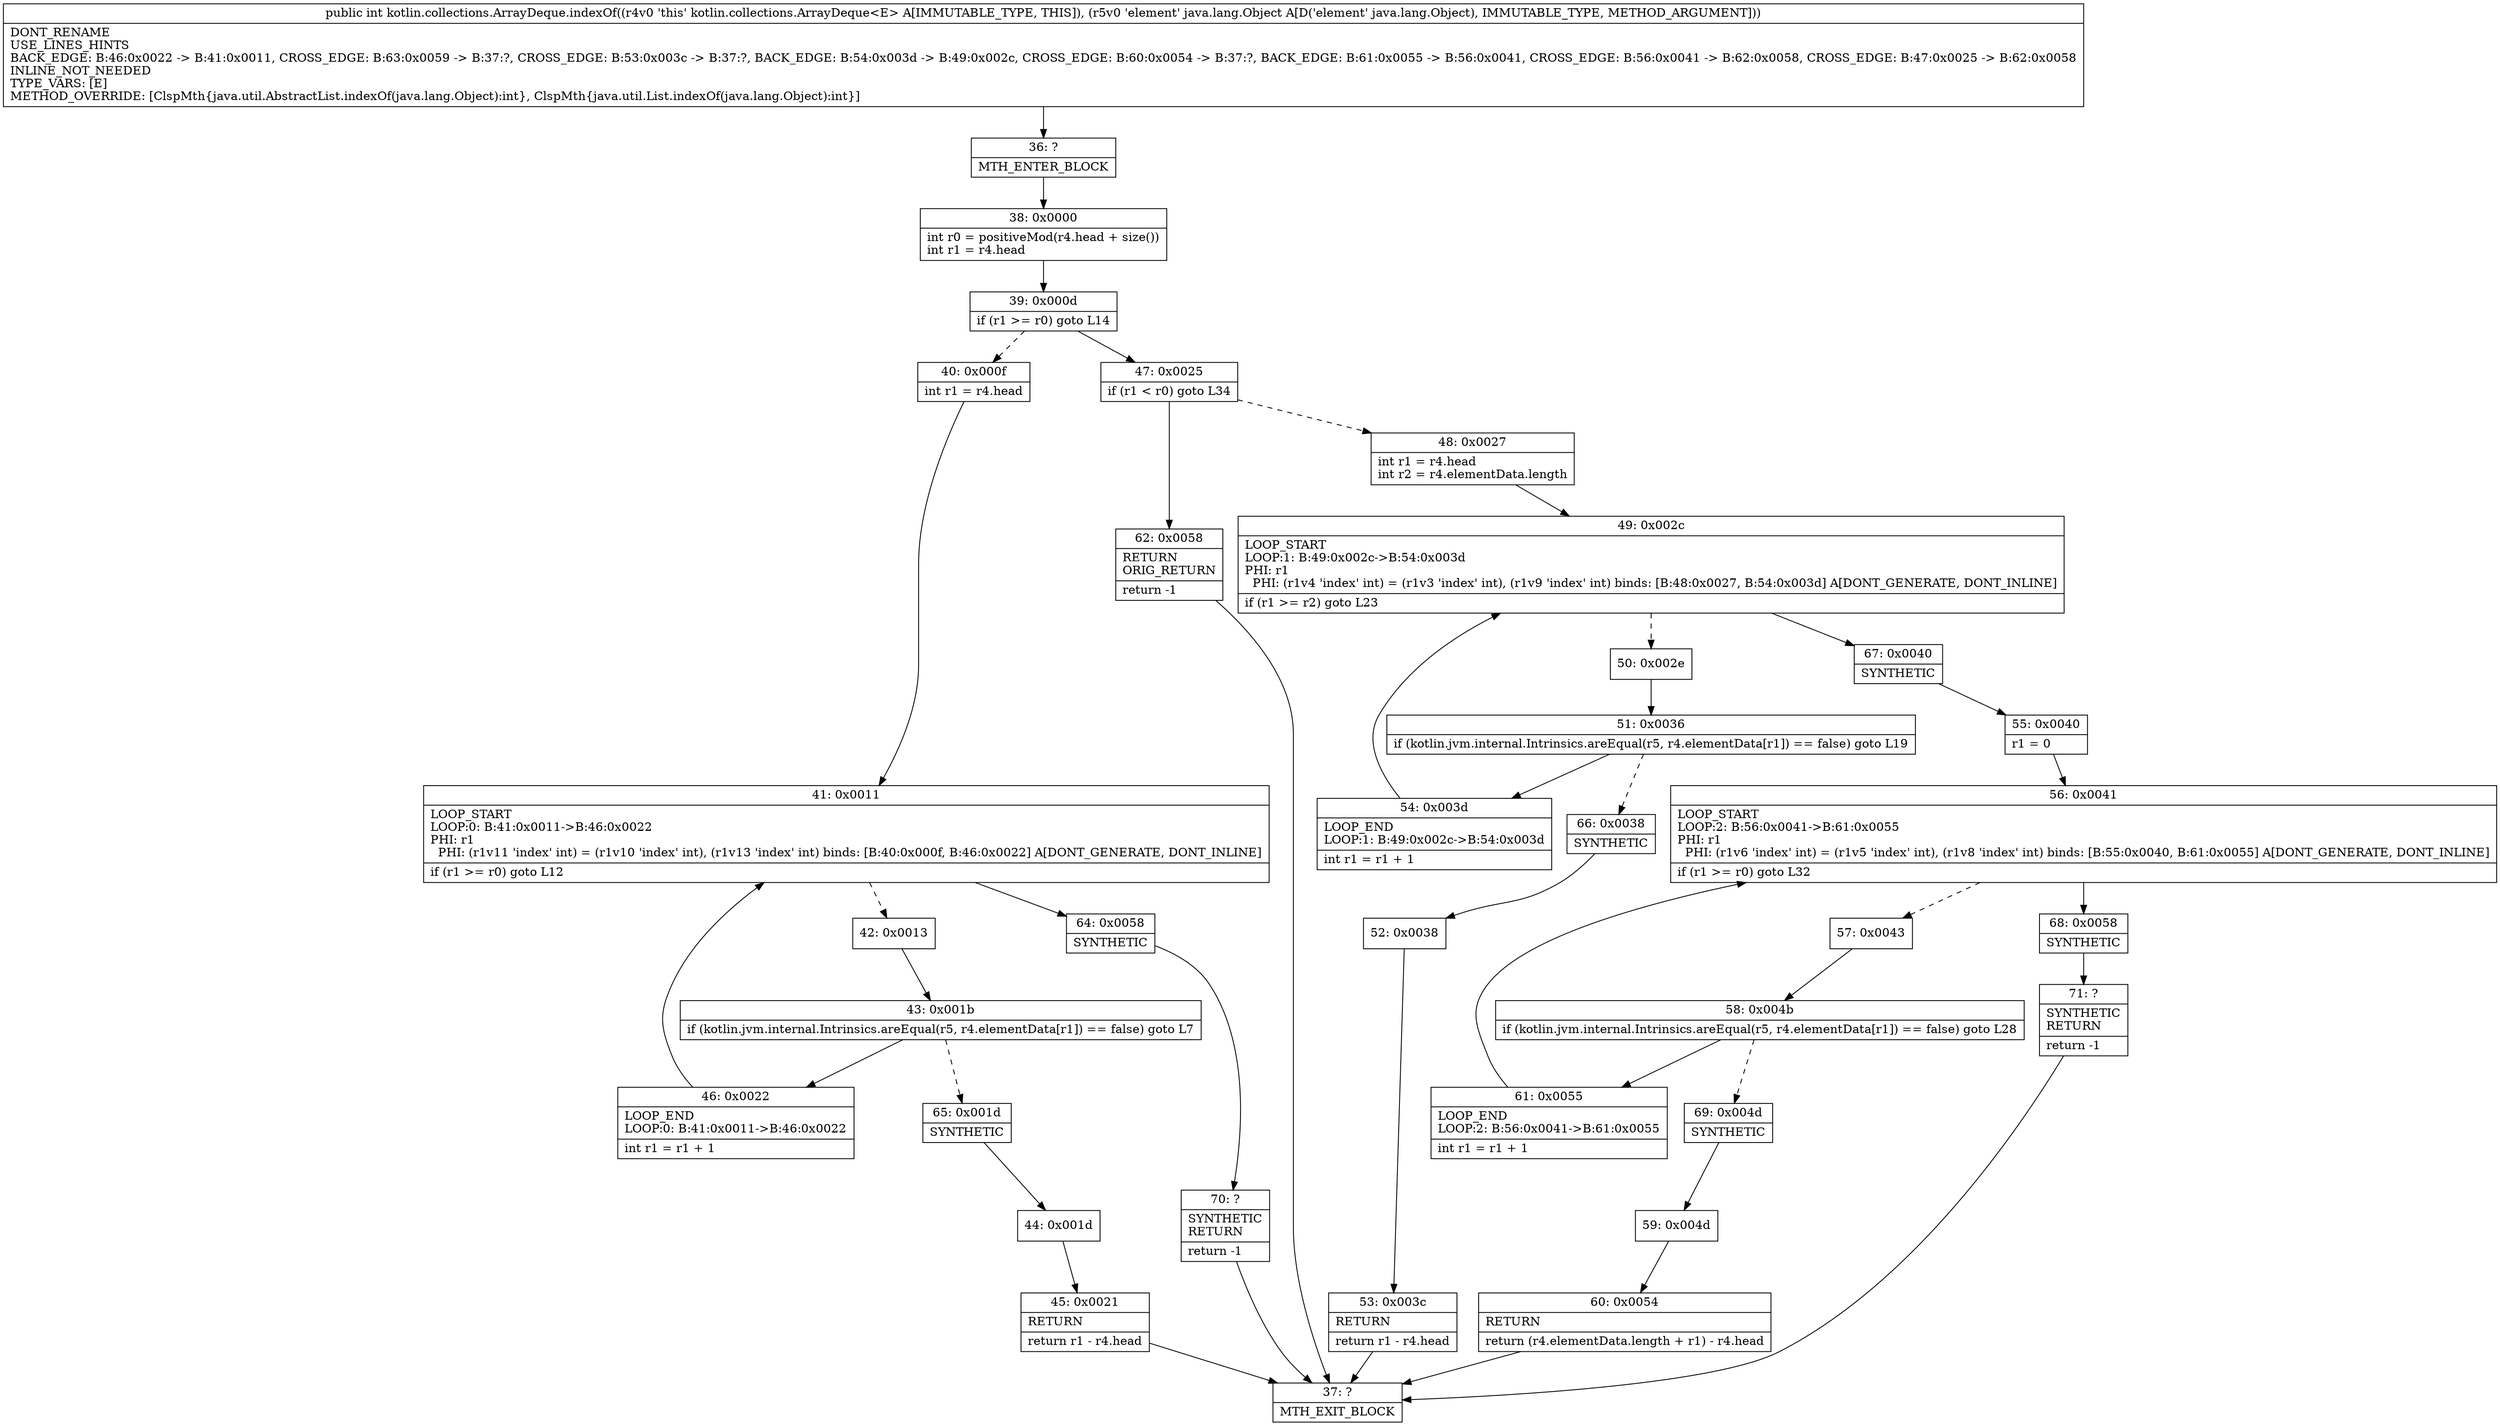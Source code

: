 digraph "CFG forkotlin.collections.ArrayDeque.indexOf(Ljava\/lang\/Object;)I" {
Node_36 [shape=record,label="{36\:\ ?|MTH_ENTER_BLOCK\l}"];
Node_38 [shape=record,label="{38\:\ 0x0000|int r0 = positiveMod(r4.head + size())\lint r1 = r4.head\l}"];
Node_39 [shape=record,label="{39\:\ 0x000d|if (r1 \>= r0) goto L14\l}"];
Node_40 [shape=record,label="{40\:\ 0x000f|int r1 = r4.head\l}"];
Node_41 [shape=record,label="{41\:\ 0x0011|LOOP_START\lLOOP:0: B:41:0x0011\-\>B:46:0x0022\lPHI: r1 \l  PHI: (r1v11 'index' int) = (r1v10 'index' int), (r1v13 'index' int) binds: [B:40:0x000f, B:46:0x0022] A[DONT_GENERATE, DONT_INLINE]\l|if (r1 \>= r0) goto L12\l}"];
Node_42 [shape=record,label="{42\:\ 0x0013}"];
Node_43 [shape=record,label="{43\:\ 0x001b|if (kotlin.jvm.internal.Intrinsics.areEqual(r5, r4.elementData[r1]) == false) goto L7\l}"];
Node_46 [shape=record,label="{46\:\ 0x0022|LOOP_END\lLOOP:0: B:41:0x0011\-\>B:46:0x0022\l|int r1 = r1 + 1\l}"];
Node_65 [shape=record,label="{65\:\ 0x001d|SYNTHETIC\l}"];
Node_44 [shape=record,label="{44\:\ 0x001d}"];
Node_45 [shape=record,label="{45\:\ 0x0021|RETURN\l|return r1 \- r4.head\l}"];
Node_37 [shape=record,label="{37\:\ ?|MTH_EXIT_BLOCK\l}"];
Node_64 [shape=record,label="{64\:\ 0x0058|SYNTHETIC\l}"];
Node_70 [shape=record,label="{70\:\ ?|SYNTHETIC\lRETURN\l|return \-1\l}"];
Node_47 [shape=record,label="{47\:\ 0x0025|if (r1 \< r0) goto L34\l}"];
Node_48 [shape=record,label="{48\:\ 0x0027|int r1 = r4.head\lint r2 = r4.elementData.length\l}"];
Node_49 [shape=record,label="{49\:\ 0x002c|LOOP_START\lLOOP:1: B:49:0x002c\-\>B:54:0x003d\lPHI: r1 \l  PHI: (r1v4 'index' int) = (r1v3 'index' int), (r1v9 'index' int) binds: [B:48:0x0027, B:54:0x003d] A[DONT_GENERATE, DONT_INLINE]\l|if (r1 \>= r2) goto L23\l}"];
Node_50 [shape=record,label="{50\:\ 0x002e}"];
Node_51 [shape=record,label="{51\:\ 0x0036|if (kotlin.jvm.internal.Intrinsics.areEqual(r5, r4.elementData[r1]) == false) goto L19\l}"];
Node_54 [shape=record,label="{54\:\ 0x003d|LOOP_END\lLOOP:1: B:49:0x002c\-\>B:54:0x003d\l|int r1 = r1 + 1\l}"];
Node_66 [shape=record,label="{66\:\ 0x0038|SYNTHETIC\l}"];
Node_52 [shape=record,label="{52\:\ 0x0038}"];
Node_53 [shape=record,label="{53\:\ 0x003c|RETURN\l|return r1 \- r4.head\l}"];
Node_67 [shape=record,label="{67\:\ 0x0040|SYNTHETIC\l}"];
Node_55 [shape=record,label="{55\:\ 0x0040|r1 = 0\l}"];
Node_56 [shape=record,label="{56\:\ 0x0041|LOOP_START\lLOOP:2: B:56:0x0041\-\>B:61:0x0055\lPHI: r1 \l  PHI: (r1v6 'index' int) = (r1v5 'index' int), (r1v8 'index' int) binds: [B:55:0x0040, B:61:0x0055] A[DONT_GENERATE, DONT_INLINE]\l|if (r1 \>= r0) goto L32\l}"];
Node_57 [shape=record,label="{57\:\ 0x0043}"];
Node_58 [shape=record,label="{58\:\ 0x004b|if (kotlin.jvm.internal.Intrinsics.areEqual(r5, r4.elementData[r1]) == false) goto L28\l}"];
Node_61 [shape=record,label="{61\:\ 0x0055|LOOP_END\lLOOP:2: B:56:0x0041\-\>B:61:0x0055\l|int r1 = r1 + 1\l}"];
Node_69 [shape=record,label="{69\:\ 0x004d|SYNTHETIC\l}"];
Node_59 [shape=record,label="{59\:\ 0x004d}"];
Node_60 [shape=record,label="{60\:\ 0x0054|RETURN\l|return (r4.elementData.length + r1) \- r4.head\l}"];
Node_68 [shape=record,label="{68\:\ 0x0058|SYNTHETIC\l}"];
Node_71 [shape=record,label="{71\:\ ?|SYNTHETIC\lRETURN\l|return \-1\l}"];
Node_62 [shape=record,label="{62\:\ 0x0058|RETURN\lORIG_RETURN\l|return \-1\l}"];
MethodNode[shape=record,label="{public int kotlin.collections.ArrayDeque.indexOf((r4v0 'this' kotlin.collections.ArrayDeque\<E\> A[IMMUTABLE_TYPE, THIS]), (r5v0 'element' java.lang.Object A[D('element' java.lang.Object), IMMUTABLE_TYPE, METHOD_ARGUMENT]))  | DONT_RENAME\lUSE_LINES_HINTS\lBACK_EDGE: B:46:0x0022 \-\> B:41:0x0011, CROSS_EDGE: B:63:0x0059 \-\> B:37:?, CROSS_EDGE: B:53:0x003c \-\> B:37:?, BACK_EDGE: B:54:0x003d \-\> B:49:0x002c, CROSS_EDGE: B:60:0x0054 \-\> B:37:?, BACK_EDGE: B:61:0x0055 \-\> B:56:0x0041, CROSS_EDGE: B:56:0x0041 \-\> B:62:0x0058, CROSS_EDGE: B:47:0x0025 \-\> B:62:0x0058\lINLINE_NOT_NEEDED\lTYPE_VARS: [E]\lMETHOD_OVERRIDE: [ClspMth\{java.util.AbstractList.indexOf(java.lang.Object):int\}, ClspMth\{java.util.List.indexOf(java.lang.Object):int\}]\l}"];
MethodNode -> Node_36;Node_36 -> Node_38;
Node_38 -> Node_39;
Node_39 -> Node_40[style=dashed];
Node_39 -> Node_47;
Node_40 -> Node_41;
Node_41 -> Node_42[style=dashed];
Node_41 -> Node_64;
Node_42 -> Node_43;
Node_43 -> Node_46;
Node_43 -> Node_65[style=dashed];
Node_46 -> Node_41;
Node_65 -> Node_44;
Node_44 -> Node_45;
Node_45 -> Node_37;
Node_64 -> Node_70;
Node_70 -> Node_37;
Node_47 -> Node_48[style=dashed];
Node_47 -> Node_62;
Node_48 -> Node_49;
Node_49 -> Node_50[style=dashed];
Node_49 -> Node_67;
Node_50 -> Node_51;
Node_51 -> Node_54;
Node_51 -> Node_66[style=dashed];
Node_54 -> Node_49;
Node_66 -> Node_52;
Node_52 -> Node_53;
Node_53 -> Node_37;
Node_67 -> Node_55;
Node_55 -> Node_56;
Node_56 -> Node_57[style=dashed];
Node_56 -> Node_68;
Node_57 -> Node_58;
Node_58 -> Node_61;
Node_58 -> Node_69[style=dashed];
Node_61 -> Node_56;
Node_69 -> Node_59;
Node_59 -> Node_60;
Node_60 -> Node_37;
Node_68 -> Node_71;
Node_71 -> Node_37;
Node_62 -> Node_37;
}

